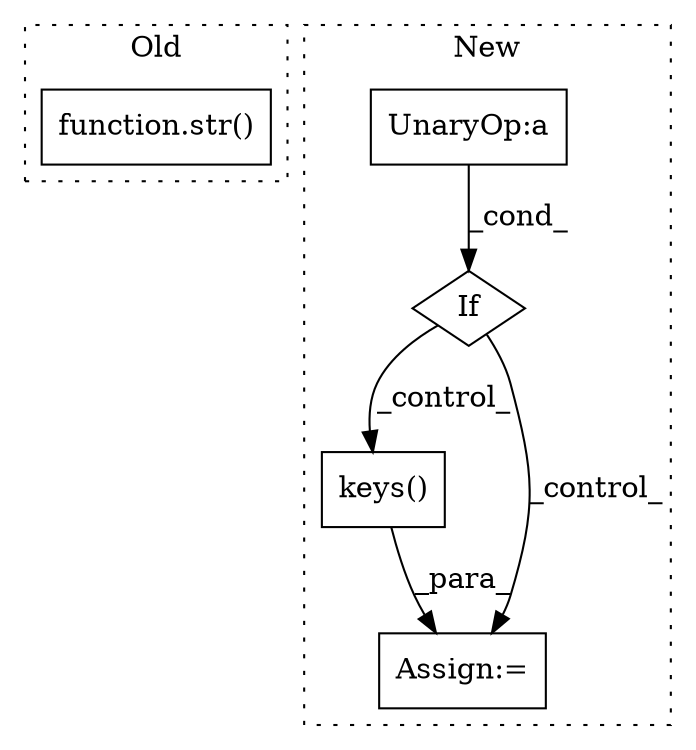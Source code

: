 digraph G {
subgraph cluster0 {
1 [label="function.str()" a="75" s="8975,9019" l="4,1" shape="box"];
label = "Old";
style="dotted";
}
subgraph cluster1 {
2 [label="keys()" a="75" s="10094" l="20" shape="box"];
3 [label="If" a="96" s="9997" l="3" shape="diamond"];
4 [label="Assign:=" a="68" s="10058" l="3" shape="box"];
5 [label="UnaryOp:a" a="61" s="10000" l="33" shape="box"];
label = "New";
style="dotted";
}
2 -> 4 [label="_para_"];
3 -> 2 [label="_control_"];
3 -> 4 [label="_control_"];
5 -> 3 [label="_cond_"];
}